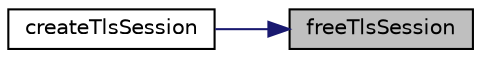 digraph "freeTlsSession"
{
 // LATEX_PDF_SIZE
  edge [fontname="Helvetica",fontsize="10",labelfontname="Helvetica",labelfontsize="10"];
  node [fontname="Helvetica",fontsize="10",shape=record];
  rankdir="RL";
  Node1 [label="freeTlsSession",height=0.2,width=0.4,color="black", fillcolor="grey75", style="filled", fontcolor="black",tooltip=" "];
  Node1 -> Node2 [dir="back",color="midnightblue",fontsize="10",style="solid",fontname="Helvetica"];
  Node2 [label="createTlsSession",height=0.2,width=0.4,color="black", fillcolor="white", style="filled",URL="$Tls__mbedtls_8c.html#a0f345e7d94587cd9aa82d7f91fbe263c",tooltip=" "];
}
